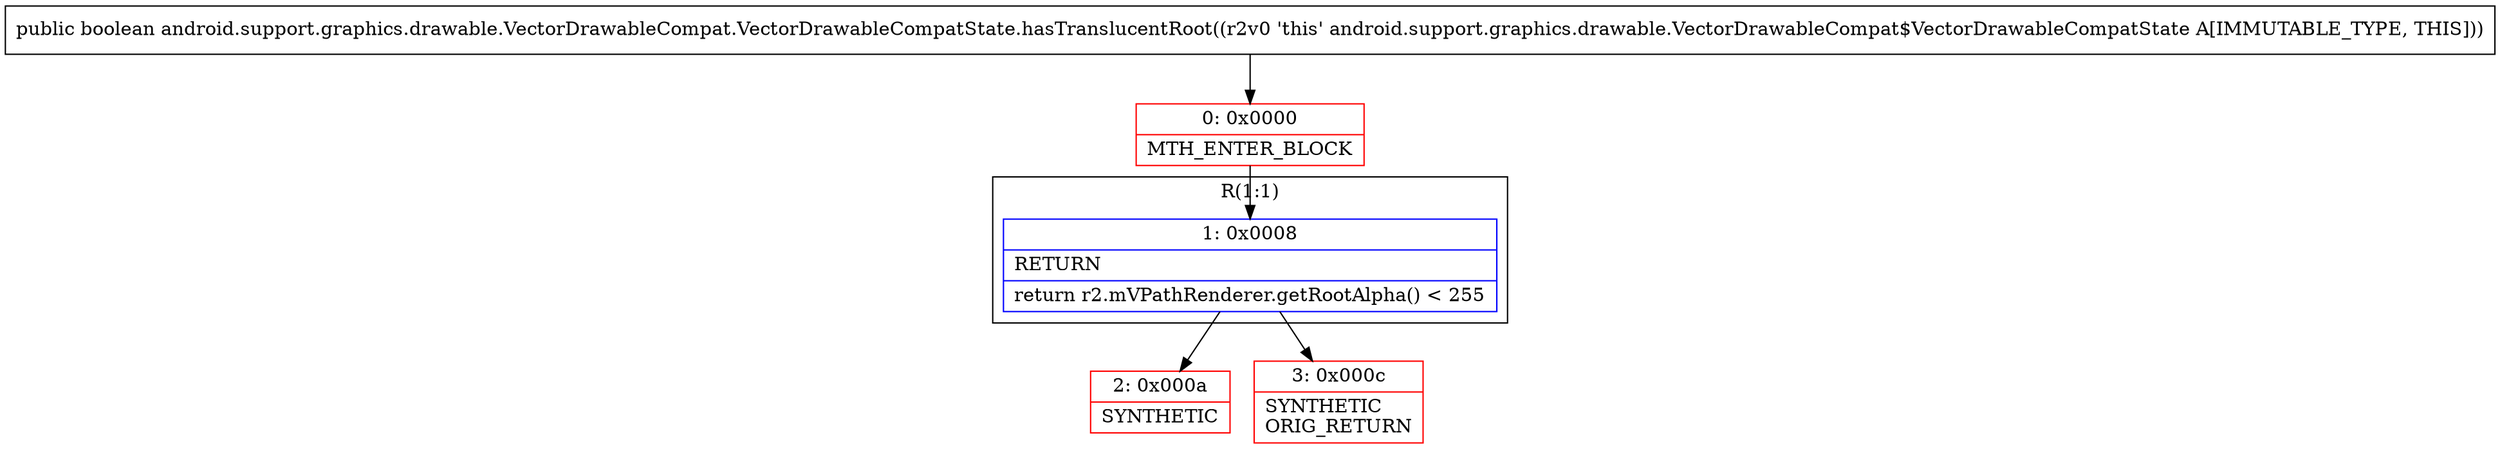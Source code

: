 digraph "CFG forandroid.support.graphics.drawable.VectorDrawableCompat.VectorDrawableCompatState.hasTranslucentRoot()Z" {
subgraph cluster_Region_1402882165 {
label = "R(1:1)";
node [shape=record,color=blue];
Node_1 [shape=record,label="{1\:\ 0x0008|RETURN\l|return r2.mVPathRenderer.getRootAlpha() \< 255\l}"];
}
Node_0 [shape=record,color=red,label="{0\:\ 0x0000|MTH_ENTER_BLOCK\l}"];
Node_2 [shape=record,color=red,label="{2\:\ 0x000a|SYNTHETIC\l}"];
Node_3 [shape=record,color=red,label="{3\:\ 0x000c|SYNTHETIC\lORIG_RETURN\l}"];
MethodNode[shape=record,label="{public boolean android.support.graphics.drawable.VectorDrawableCompat.VectorDrawableCompatState.hasTranslucentRoot((r2v0 'this' android.support.graphics.drawable.VectorDrawableCompat$VectorDrawableCompatState A[IMMUTABLE_TYPE, THIS])) }"];
MethodNode -> Node_0;
Node_1 -> Node_2;
Node_1 -> Node_3;
Node_0 -> Node_1;
}

